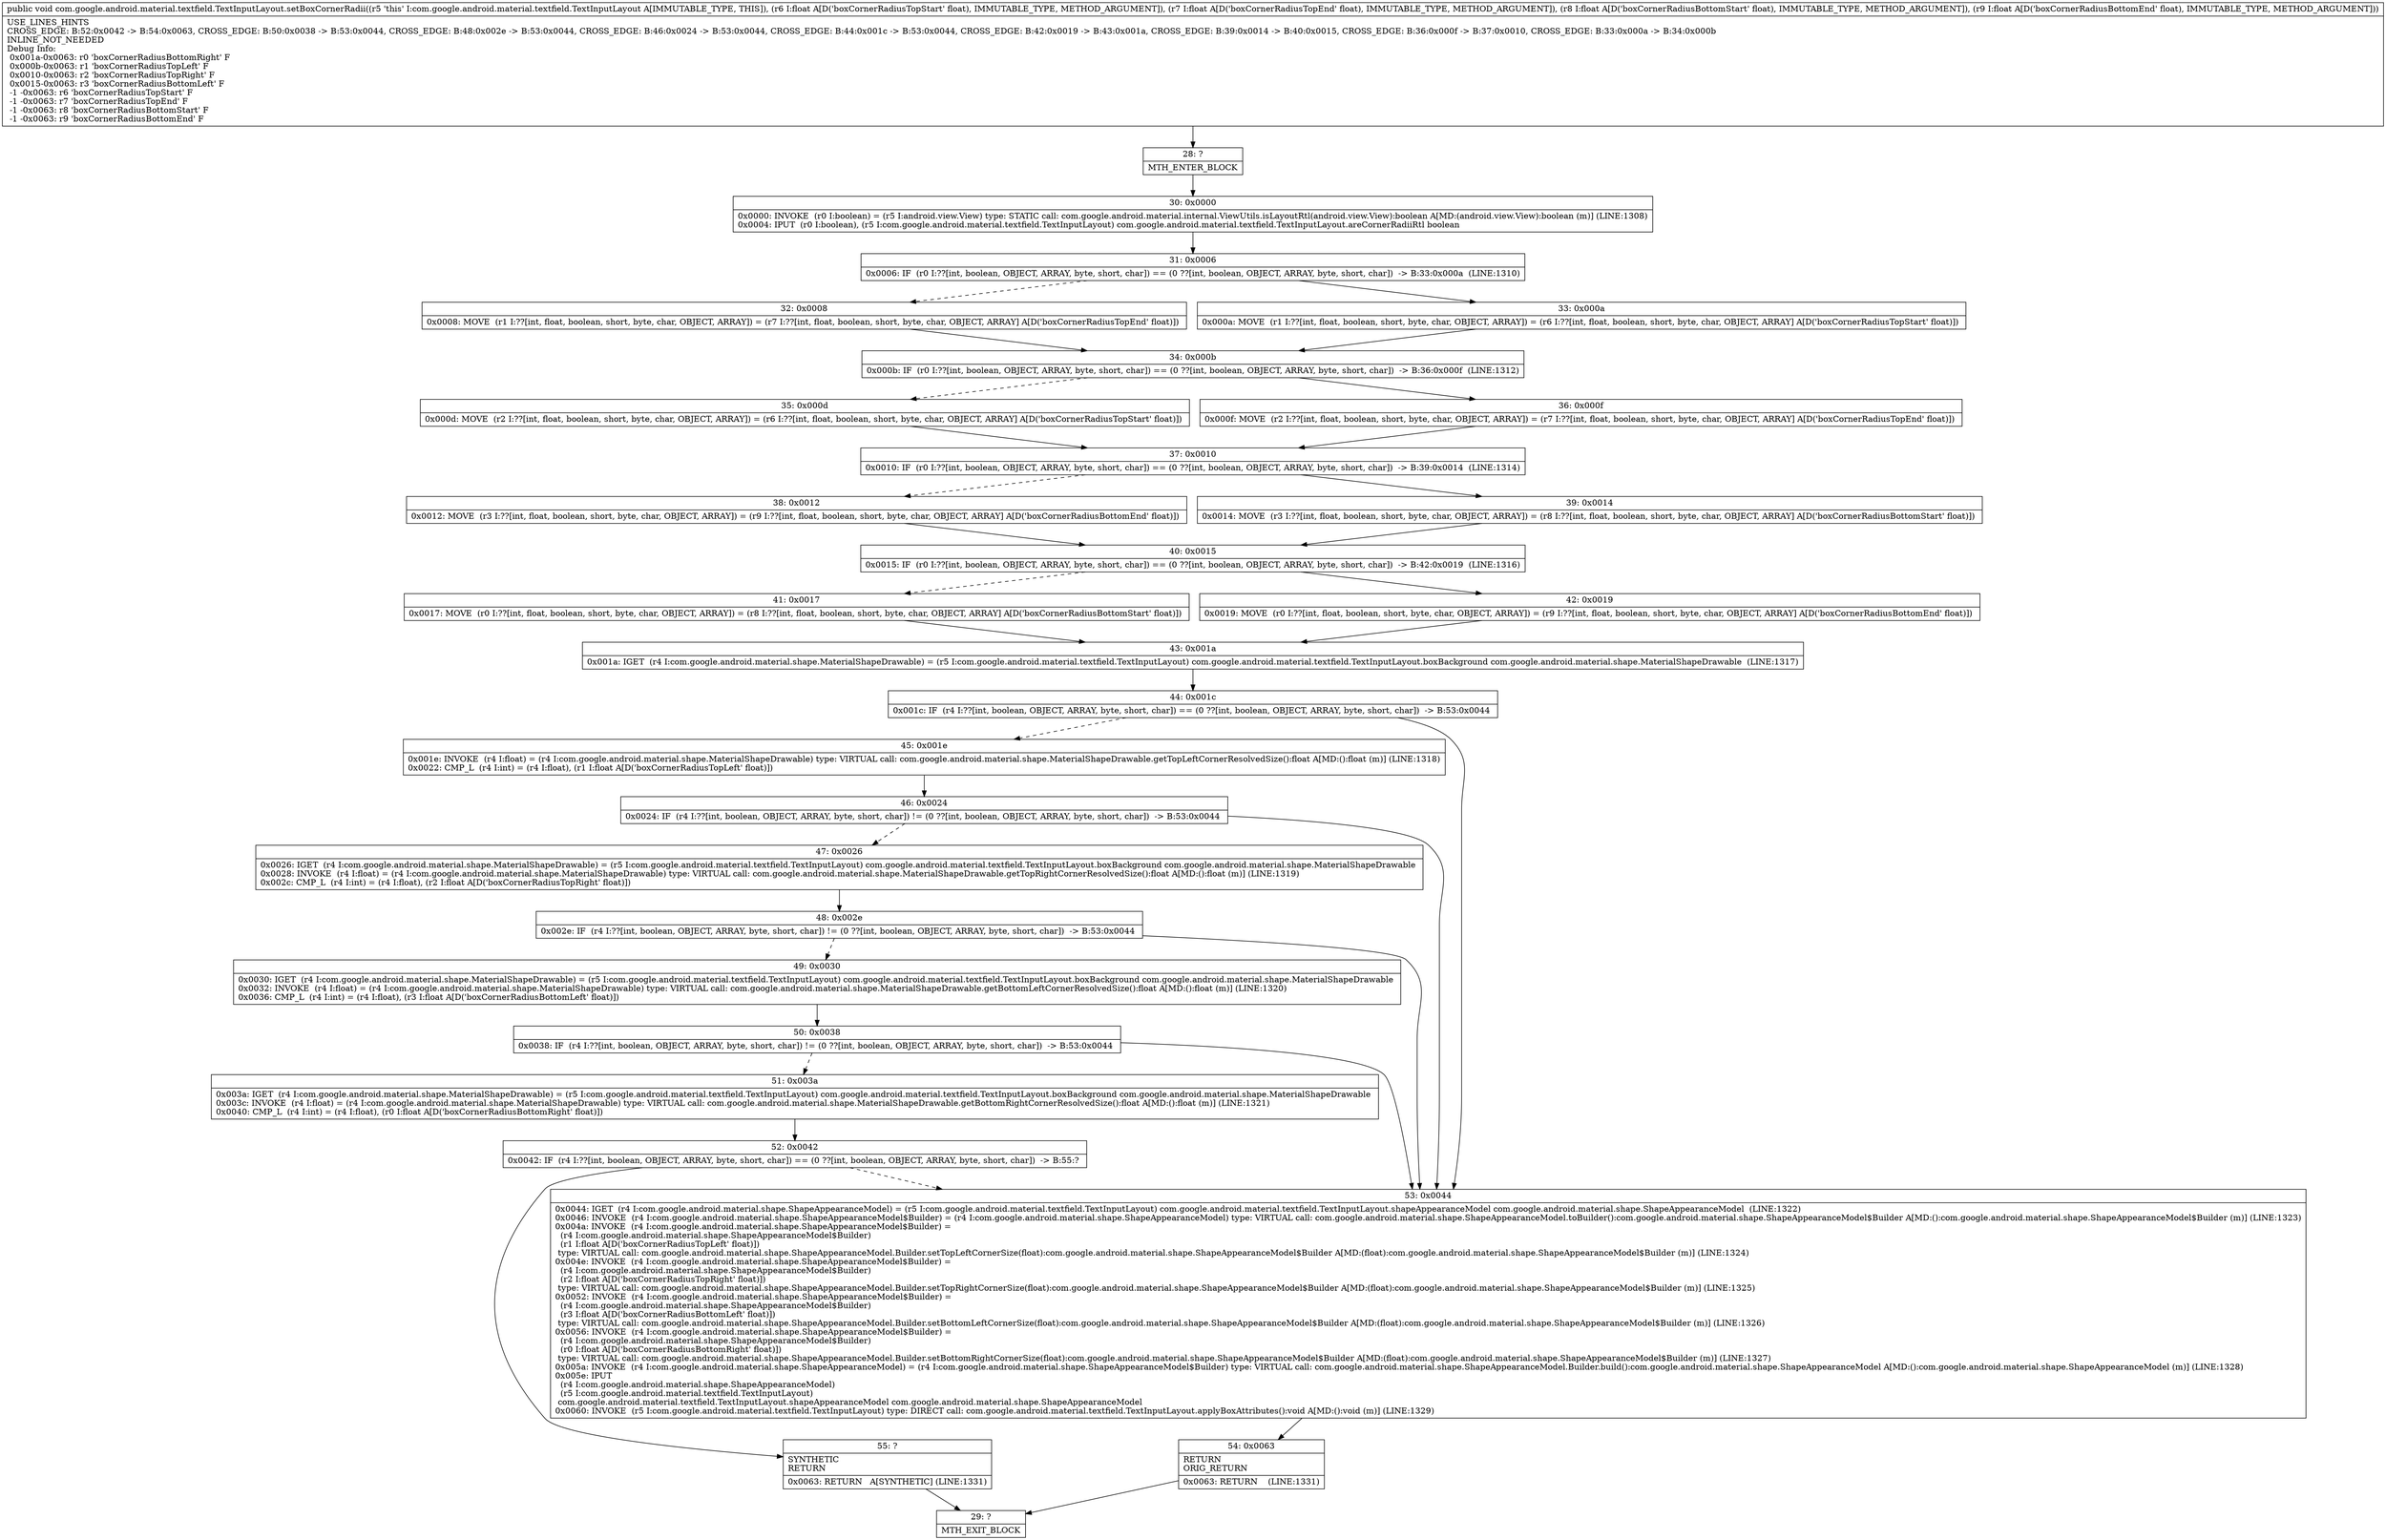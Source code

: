digraph "CFG forcom.google.android.material.textfield.TextInputLayout.setBoxCornerRadii(FFFF)V" {
Node_28 [shape=record,label="{28\:\ ?|MTH_ENTER_BLOCK\l}"];
Node_30 [shape=record,label="{30\:\ 0x0000|0x0000: INVOKE  (r0 I:boolean) = (r5 I:android.view.View) type: STATIC call: com.google.android.material.internal.ViewUtils.isLayoutRtl(android.view.View):boolean A[MD:(android.view.View):boolean (m)] (LINE:1308)\l0x0004: IPUT  (r0 I:boolean), (r5 I:com.google.android.material.textfield.TextInputLayout) com.google.android.material.textfield.TextInputLayout.areCornerRadiiRtl boolean \l}"];
Node_31 [shape=record,label="{31\:\ 0x0006|0x0006: IF  (r0 I:??[int, boolean, OBJECT, ARRAY, byte, short, char]) == (0 ??[int, boolean, OBJECT, ARRAY, byte, short, char])  \-\> B:33:0x000a  (LINE:1310)\l}"];
Node_32 [shape=record,label="{32\:\ 0x0008|0x0008: MOVE  (r1 I:??[int, float, boolean, short, byte, char, OBJECT, ARRAY]) = (r7 I:??[int, float, boolean, short, byte, char, OBJECT, ARRAY] A[D('boxCornerRadiusTopEnd' float)]) \l}"];
Node_34 [shape=record,label="{34\:\ 0x000b|0x000b: IF  (r0 I:??[int, boolean, OBJECT, ARRAY, byte, short, char]) == (0 ??[int, boolean, OBJECT, ARRAY, byte, short, char])  \-\> B:36:0x000f  (LINE:1312)\l}"];
Node_35 [shape=record,label="{35\:\ 0x000d|0x000d: MOVE  (r2 I:??[int, float, boolean, short, byte, char, OBJECT, ARRAY]) = (r6 I:??[int, float, boolean, short, byte, char, OBJECT, ARRAY] A[D('boxCornerRadiusTopStart' float)]) \l}"];
Node_37 [shape=record,label="{37\:\ 0x0010|0x0010: IF  (r0 I:??[int, boolean, OBJECT, ARRAY, byte, short, char]) == (0 ??[int, boolean, OBJECT, ARRAY, byte, short, char])  \-\> B:39:0x0014  (LINE:1314)\l}"];
Node_38 [shape=record,label="{38\:\ 0x0012|0x0012: MOVE  (r3 I:??[int, float, boolean, short, byte, char, OBJECT, ARRAY]) = (r9 I:??[int, float, boolean, short, byte, char, OBJECT, ARRAY] A[D('boxCornerRadiusBottomEnd' float)]) \l}"];
Node_40 [shape=record,label="{40\:\ 0x0015|0x0015: IF  (r0 I:??[int, boolean, OBJECT, ARRAY, byte, short, char]) == (0 ??[int, boolean, OBJECT, ARRAY, byte, short, char])  \-\> B:42:0x0019  (LINE:1316)\l}"];
Node_41 [shape=record,label="{41\:\ 0x0017|0x0017: MOVE  (r0 I:??[int, float, boolean, short, byte, char, OBJECT, ARRAY]) = (r8 I:??[int, float, boolean, short, byte, char, OBJECT, ARRAY] A[D('boxCornerRadiusBottomStart' float)]) \l}"];
Node_43 [shape=record,label="{43\:\ 0x001a|0x001a: IGET  (r4 I:com.google.android.material.shape.MaterialShapeDrawable) = (r5 I:com.google.android.material.textfield.TextInputLayout) com.google.android.material.textfield.TextInputLayout.boxBackground com.google.android.material.shape.MaterialShapeDrawable  (LINE:1317)\l}"];
Node_44 [shape=record,label="{44\:\ 0x001c|0x001c: IF  (r4 I:??[int, boolean, OBJECT, ARRAY, byte, short, char]) == (0 ??[int, boolean, OBJECT, ARRAY, byte, short, char])  \-\> B:53:0x0044 \l}"];
Node_45 [shape=record,label="{45\:\ 0x001e|0x001e: INVOKE  (r4 I:float) = (r4 I:com.google.android.material.shape.MaterialShapeDrawable) type: VIRTUAL call: com.google.android.material.shape.MaterialShapeDrawable.getTopLeftCornerResolvedSize():float A[MD:():float (m)] (LINE:1318)\l0x0022: CMP_L  (r4 I:int) = (r4 I:float), (r1 I:float A[D('boxCornerRadiusTopLeft' float)]) \l}"];
Node_46 [shape=record,label="{46\:\ 0x0024|0x0024: IF  (r4 I:??[int, boolean, OBJECT, ARRAY, byte, short, char]) != (0 ??[int, boolean, OBJECT, ARRAY, byte, short, char])  \-\> B:53:0x0044 \l}"];
Node_47 [shape=record,label="{47\:\ 0x0026|0x0026: IGET  (r4 I:com.google.android.material.shape.MaterialShapeDrawable) = (r5 I:com.google.android.material.textfield.TextInputLayout) com.google.android.material.textfield.TextInputLayout.boxBackground com.google.android.material.shape.MaterialShapeDrawable \l0x0028: INVOKE  (r4 I:float) = (r4 I:com.google.android.material.shape.MaterialShapeDrawable) type: VIRTUAL call: com.google.android.material.shape.MaterialShapeDrawable.getTopRightCornerResolvedSize():float A[MD:():float (m)] (LINE:1319)\l0x002c: CMP_L  (r4 I:int) = (r4 I:float), (r2 I:float A[D('boxCornerRadiusTopRight' float)]) \l}"];
Node_48 [shape=record,label="{48\:\ 0x002e|0x002e: IF  (r4 I:??[int, boolean, OBJECT, ARRAY, byte, short, char]) != (0 ??[int, boolean, OBJECT, ARRAY, byte, short, char])  \-\> B:53:0x0044 \l}"];
Node_49 [shape=record,label="{49\:\ 0x0030|0x0030: IGET  (r4 I:com.google.android.material.shape.MaterialShapeDrawable) = (r5 I:com.google.android.material.textfield.TextInputLayout) com.google.android.material.textfield.TextInputLayout.boxBackground com.google.android.material.shape.MaterialShapeDrawable \l0x0032: INVOKE  (r4 I:float) = (r4 I:com.google.android.material.shape.MaterialShapeDrawable) type: VIRTUAL call: com.google.android.material.shape.MaterialShapeDrawable.getBottomLeftCornerResolvedSize():float A[MD:():float (m)] (LINE:1320)\l0x0036: CMP_L  (r4 I:int) = (r4 I:float), (r3 I:float A[D('boxCornerRadiusBottomLeft' float)]) \l}"];
Node_50 [shape=record,label="{50\:\ 0x0038|0x0038: IF  (r4 I:??[int, boolean, OBJECT, ARRAY, byte, short, char]) != (0 ??[int, boolean, OBJECT, ARRAY, byte, short, char])  \-\> B:53:0x0044 \l}"];
Node_51 [shape=record,label="{51\:\ 0x003a|0x003a: IGET  (r4 I:com.google.android.material.shape.MaterialShapeDrawable) = (r5 I:com.google.android.material.textfield.TextInputLayout) com.google.android.material.textfield.TextInputLayout.boxBackground com.google.android.material.shape.MaterialShapeDrawable \l0x003c: INVOKE  (r4 I:float) = (r4 I:com.google.android.material.shape.MaterialShapeDrawable) type: VIRTUAL call: com.google.android.material.shape.MaterialShapeDrawable.getBottomRightCornerResolvedSize():float A[MD:():float (m)] (LINE:1321)\l0x0040: CMP_L  (r4 I:int) = (r4 I:float), (r0 I:float A[D('boxCornerRadiusBottomRight' float)]) \l}"];
Node_52 [shape=record,label="{52\:\ 0x0042|0x0042: IF  (r4 I:??[int, boolean, OBJECT, ARRAY, byte, short, char]) == (0 ??[int, boolean, OBJECT, ARRAY, byte, short, char])  \-\> B:55:? \l}"];
Node_55 [shape=record,label="{55\:\ ?|SYNTHETIC\lRETURN\l|0x0063: RETURN   A[SYNTHETIC] (LINE:1331)\l}"];
Node_29 [shape=record,label="{29\:\ ?|MTH_EXIT_BLOCK\l}"];
Node_53 [shape=record,label="{53\:\ 0x0044|0x0044: IGET  (r4 I:com.google.android.material.shape.ShapeAppearanceModel) = (r5 I:com.google.android.material.textfield.TextInputLayout) com.google.android.material.textfield.TextInputLayout.shapeAppearanceModel com.google.android.material.shape.ShapeAppearanceModel  (LINE:1322)\l0x0046: INVOKE  (r4 I:com.google.android.material.shape.ShapeAppearanceModel$Builder) = (r4 I:com.google.android.material.shape.ShapeAppearanceModel) type: VIRTUAL call: com.google.android.material.shape.ShapeAppearanceModel.toBuilder():com.google.android.material.shape.ShapeAppearanceModel$Builder A[MD:():com.google.android.material.shape.ShapeAppearanceModel$Builder (m)] (LINE:1323)\l0x004a: INVOKE  (r4 I:com.google.android.material.shape.ShapeAppearanceModel$Builder) = \l  (r4 I:com.google.android.material.shape.ShapeAppearanceModel$Builder)\l  (r1 I:float A[D('boxCornerRadiusTopLeft' float)])\l type: VIRTUAL call: com.google.android.material.shape.ShapeAppearanceModel.Builder.setTopLeftCornerSize(float):com.google.android.material.shape.ShapeAppearanceModel$Builder A[MD:(float):com.google.android.material.shape.ShapeAppearanceModel$Builder (m)] (LINE:1324)\l0x004e: INVOKE  (r4 I:com.google.android.material.shape.ShapeAppearanceModel$Builder) = \l  (r4 I:com.google.android.material.shape.ShapeAppearanceModel$Builder)\l  (r2 I:float A[D('boxCornerRadiusTopRight' float)])\l type: VIRTUAL call: com.google.android.material.shape.ShapeAppearanceModel.Builder.setTopRightCornerSize(float):com.google.android.material.shape.ShapeAppearanceModel$Builder A[MD:(float):com.google.android.material.shape.ShapeAppearanceModel$Builder (m)] (LINE:1325)\l0x0052: INVOKE  (r4 I:com.google.android.material.shape.ShapeAppearanceModel$Builder) = \l  (r4 I:com.google.android.material.shape.ShapeAppearanceModel$Builder)\l  (r3 I:float A[D('boxCornerRadiusBottomLeft' float)])\l type: VIRTUAL call: com.google.android.material.shape.ShapeAppearanceModel.Builder.setBottomLeftCornerSize(float):com.google.android.material.shape.ShapeAppearanceModel$Builder A[MD:(float):com.google.android.material.shape.ShapeAppearanceModel$Builder (m)] (LINE:1326)\l0x0056: INVOKE  (r4 I:com.google.android.material.shape.ShapeAppearanceModel$Builder) = \l  (r4 I:com.google.android.material.shape.ShapeAppearanceModel$Builder)\l  (r0 I:float A[D('boxCornerRadiusBottomRight' float)])\l type: VIRTUAL call: com.google.android.material.shape.ShapeAppearanceModel.Builder.setBottomRightCornerSize(float):com.google.android.material.shape.ShapeAppearanceModel$Builder A[MD:(float):com.google.android.material.shape.ShapeAppearanceModel$Builder (m)] (LINE:1327)\l0x005a: INVOKE  (r4 I:com.google.android.material.shape.ShapeAppearanceModel) = (r4 I:com.google.android.material.shape.ShapeAppearanceModel$Builder) type: VIRTUAL call: com.google.android.material.shape.ShapeAppearanceModel.Builder.build():com.google.android.material.shape.ShapeAppearanceModel A[MD:():com.google.android.material.shape.ShapeAppearanceModel (m)] (LINE:1328)\l0x005e: IPUT  \l  (r4 I:com.google.android.material.shape.ShapeAppearanceModel)\l  (r5 I:com.google.android.material.textfield.TextInputLayout)\l com.google.android.material.textfield.TextInputLayout.shapeAppearanceModel com.google.android.material.shape.ShapeAppearanceModel \l0x0060: INVOKE  (r5 I:com.google.android.material.textfield.TextInputLayout) type: DIRECT call: com.google.android.material.textfield.TextInputLayout.applyBoxAttributes():void A[MD:():void (m)] (LINE:1329)\l}"];
Node_54 [shape=record,label="{54\:\ 0x0063|RETURN\lORIG_RETURN\l|0x0063: RETURN    (LINE:1331)\l}"];
Node_42 [shape=record,label="{42\:\ 0x0019|0x0019: MOVE  (r0 I:??[int, float, boolean, short, byte, char, OBJECT, ARRAY]) = (r9 I:??[int, float, boolean, short, byte, char, OBJECT, ARRAY] A[D('boxCornerRadiusBottomEnd' float)]) \l}"];
Node_39 [shape=record,label="{39\:\ 0x0014|0x0014: MOVE  (r3 I:??[int, float, boolean, short, byte, char, OBJECT, ARRAY]) = (r8 I:??[int, float, boolean, short, byte, char, OBJECT, ARRAY] A[D('boxCornerRadiusBottomStart' float)]) \l}"];
Node_36 [shape=record,label="{36\:\ 0x000f|0x000f: MOVE  (r2 I:??[int, float, boolean, short, byte, char, OBJECT, ARRAY]) = (r7 I:??[int, float, boolean, short, byte, char, OBJECT, ARRAY] A[D('boxCornerRadiusTopEnd' float)]) \l}"];
Node_33 [shape=record,label="{33\:\ 0x000a|0x000a: MOVE  (r1 I:??[int, float, boolean, short, byte, char, OBJECT, ARRAY]) = (r6 I:??[int, float, boolean, short, byte, char, OBJECT, ARRAY] A[D('boxCornerRadiusTopStart' float)]) \l}"];
MethodNode[shape=record,label="{public void com.google.android.material.textfield.TextInputLayout.setBoxCornerRadii((r5 'this' I:com.google.android.material.textfield.TextInputLayout A[IMMUTABLE_TYPE, THIS]), (r6 I:float A[D('boxCornerRadiusTopStart' float), IMMUTABLE_TYPE, METHOD_ARGUMENT]), (r7 I:float A[D('boxCornerRadiusTopEnd' float), IMMUTABLE_TYPE, METHOD_ARGUMENT]), (r8 I:float A[D('boxCornerRadiusBottomStart' float), IMMUTABLE_TYPE, METHOD_ARGUMENT]), (r9 I:float A[D('boxCornerRadiusBottomEnd' float), IMMUTABLE_TYPE, METHOD_ARGUMENT]))  | USE_LINES_HINTS\lCROSS_EDGE: B:52:0x0042 \-\> B:54:0x0063, CROSS_EDGE: B:50:0x0038 \-\> B:53:0x0044, CROSS_EDGE: B:48:0x002e \-\> B:53:0x0044, CROSS_EDGE: B:46:0x0024 \-\> B:53:0x0044, CROSS_EDGE: B:44:0x001c \-\> B:53:0x0044, CROSS_EDGE: B:42:0x0019 \-\> B:43:0x001a, CROSS_EDGE: B:39:0x0014 \-\> B:40:0x0015, CROSS_EDGE: B:36:0x000f \-\> B:37:0x0010, CROSS_EDGE: B:33:0x000a \-\> B:34:0x000b\lINLINE_NOT_NEEDED\lDebug Info:\l  0x001a\-0x0063: r0 'boxCornerRadiusBottomRight' F\l  0x000b\-0x0063: r1 'boxCornerRadiusTopLeft' F\l  0x0010\-0x0063: r2 'boxCornerRadiusTopRight' F\l  0x0015\-0x0063: r3 'boxCornerRadiusBottomLeft' F\l  \-1 \-0x0063: r6 'boxCornerRadiusTopStart' F\l  \-1 \-0x0063: r7 'boxCornerRadiusTopEnd' F\l  \-1 \-0x0063: r8 'boxCornerRadiusBottomStart' F\l  \-1 \-0x0063: r9 'boxCornerRadiusBottomEnd' F\l}"];
MethodNode -> Node_28;Node_28 -> Node_30;
Node_30 -> Node_31;
Node_31 -> Node_32[style=dashed];
Node_31 -> Node_33;
Node_32 -> Node_34;
Node_34 -> Node_35[style=dashed];
Node_34 -> Node_36;
Node_35 -> Node_37;
Node_37 -> Node_38[style=dashed];
Node_37 -> Node_39;
Node_38 -> Node_40;
Node_40 -> Node_41[style=dashed];
Node_40 -> Node_42;
Node_41 -> Node_43;
Node_43 -> Node_44;
Node_44 -> Node_45[style=dashed];
Node_44 -> Node_53;
Node_45 -> Node_46;
Node_46 -> Node_47[style=dashed];
Node_46 -> Node_53;
Node_47 -> Node_48;
Node_48 -> Node_49[style=dashed];
Node_48 -> Node_53;
Node_49 -> Node_50;
Node_50 -> Node_51[style=dashed];
Node_50 -> Node_53;
Node_51 -> Node_52;
Node_52 -> Node_53[style=dashed];
Node_52 -> Node_55;
Node_55 -> Node_29;
Node_53 -> Node_54;
Node_54 -> Node_29;
Node_42 -> Node_43;
Node_39 -> Node_40;
Node_36 -> Node_37;
Node_33 -> Node_34;
}

